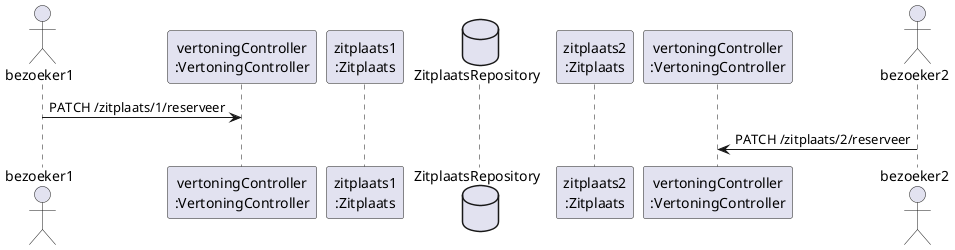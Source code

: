 @startuml

actor bezoeker1

participant "vertoningController\n:VertoningController" as vc1
participant "zitplaats1\n:Zitplaats" as v1
database ZitplaatsRepository
participant "zitplaats2\n:Zitplaats" as v2
participant "vertoningController\n:VertoningController" as vc2

actor bezoeker2

bezoeker1 -> vc1: PATCH /zitplaats/1/reserveer

bezoeker2 -> vc2: PATCH /zitplaats/2/reserveer




@enduml